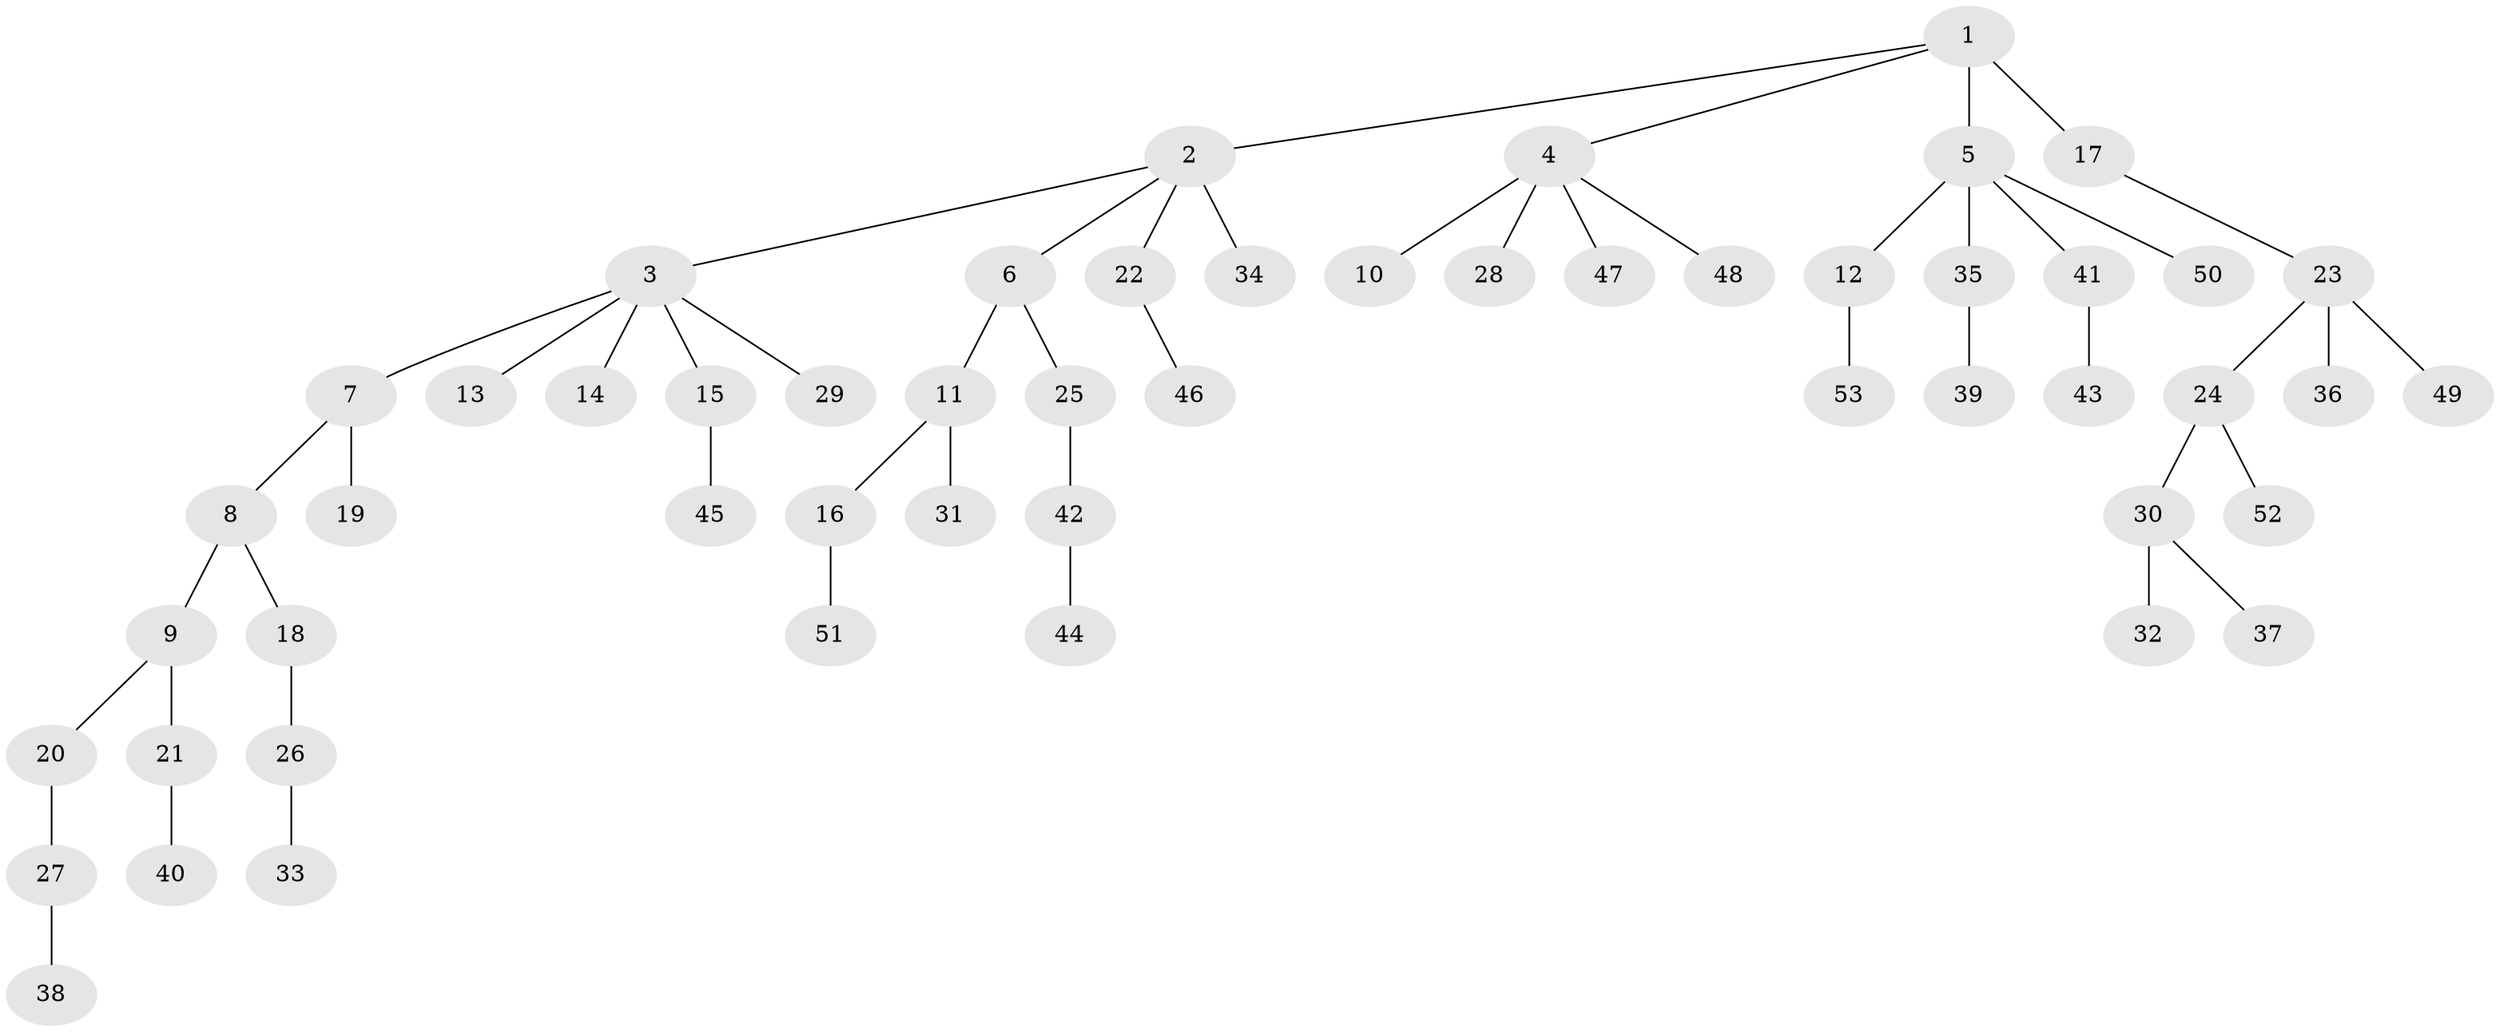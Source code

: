 // original degree distribution, {6: 0.019801980198019802, 5: 0.019801980198019802, 7: 0.009900990099009901, 4: 0.06930693069306931, 3: 0.12871287128712872, 1: 0.4752475247524752, 2: 0.27722772277227725}
// Generated by graph-tools (version 1.1) at 2025/36/03/09/25 02:36:32]
// undirected, 53 vertices, 52 edges
graph export_dot {
graph [start="1"]
  node [color=gray90,style=filled];
  1;
  2;
  3;
  4;
  5;
  6;
  7;
  8;
  9;
  10;
  11;
  12;
  13;
  14;
  15;
  16;
  17;
  18;
  19;
  20;
  21;
  22;
  23;
  24;
  25;
  26;
  27;
  28;
  29;
  30;
  31;
  32;
  33;
  34;
  35;
  36;
  37;
  38;
  39;
  40;
  41;
  42;
  43;
  44;
  45;
  46;
  47;
  48;
  49;
  50;
  51;
  52;
  53;
  1 -- 2 [weight=1.0];
  1 -- 4 [weight=1.0];
  1 -- 5 [weight=1.0];
  1 -- 17 [weight=2.0];
  2 -- 3 [weight=1.0];
  2 -- 6 [weight=1.0];
  2 -- 22 [weight=1.0];
  2 -- 34 [weight=2.0];
  3 -- 7 [weight=1.0];
  3 -- 13 [weight=1.0];
  3 -- 14 [weight=1.0];
  3 -- 15 [weight=1.0];
  3 -- 29 [weight=1.0];
  4 -- 10 [weight=2.0];
  4 -- 28 [weight=1.0];
  4 -- 47 [weight=1.0];
  4 -- 48 [weight=1.0];
  5 -- 12 [weight=1.0];
  5 -- 35 [weight=1.0];
  5 -- 41 [weight=1.0];
  5 -- 50 [weight=1.0];
  6 -- 11 [weight=1.0];
  6 -- 25 [weight=1.0];
  7 -- 8 [weight=1.0];
  7 -- 19 [weight=3.0];
  8 -- 9 [weight=1.0];
  8 -- 18 [weight=1.0];
  9 -- 20 [weight=1.0];
  9 -- 21 [weight=2.0];
  11 -- 16 [weight=1.0];
  11 -- 31 [weight=2.0];
  12 -- 53 [weight=1.0];
  15 -- 45 [weight=1.0];
  16 -- 51 [weight=1.0];
  17 -- 23 [weight=1.0];
  18 -- 26 [weight=2.0];
  20 -- 27 [weight=1.0];
  21 -- 40 [weight=1.0];
  22 -- 46 [weight=1.0];
  23 -- 24 [weight=1.0];
  23 -- 36 [weight=1.0];
  23 -- 49 [weight=2.0];
  24 -- 30 [weight=1.0];
  24 -- 52 [weight=1.0];
  25 -- 42 [weight=1.0];
  26 -- 33 [weight=1.0];
  27 -- 38 [weight=1.0];
  30 -- 32 [weight=2.0];
  30 -- 37 [weight=1.0];
  35 -- 39 [weight=2.0];
  41 -- 43 [weight=1.0];
  42 -- 44 [weight=1.0];
}
